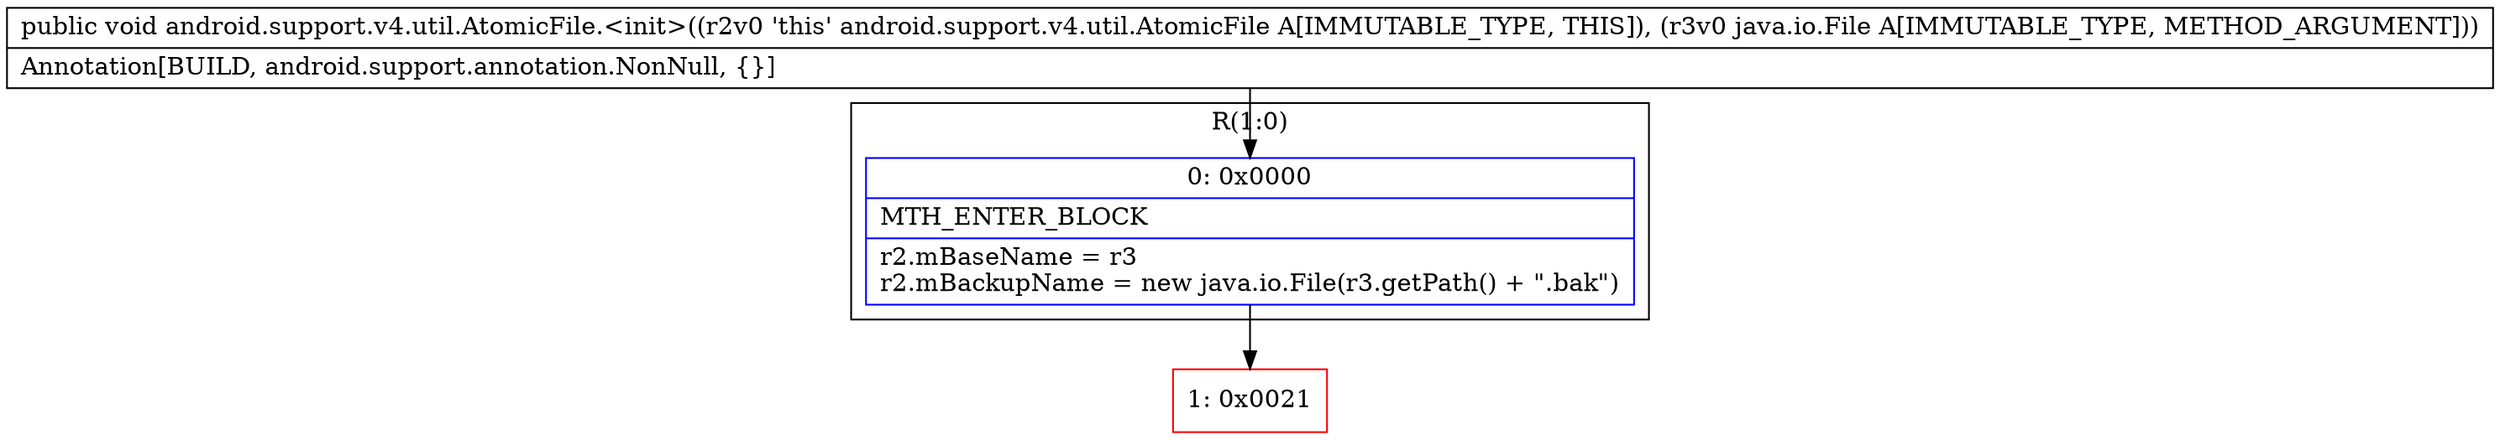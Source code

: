 digraph "CFG forandroid.support.v4.util.AtomicFile.\<init\>(Ljava\/io\/File;)V" {
subgraph cluster_Region_123141498 {
label = "R(1:0)";
node [shape=record,color=blue];
Node_0 [shape=record,label="{0\:\ 0x0000|MTH_ENTER_BLOCK\l|r2.mBaseName = r3\lr2.mBackupName = new java.io.File(r3.getPath() + \".bak\")\l}"];
}
Node_1 [shape=record,color=red,label="{1\:\ 0x0021}"];
MethodNode[shape=record,label="{public void android.support.v4.util.AtomicFile.\<init\>((r2v0 'this' android.support.v4.util.AtomicFile A[IMMUTABLE_TYPE, THIS]), (r3v0 java.io.File A[IMMUTABLE_TYPE, METHOD_ARGUMENT]))  | Annotation[BUILD, android.support.annotation.NonNull, \{\}]\l}"];
MethodNode -> Node_0;
Node_0 -> Node_1;
}

